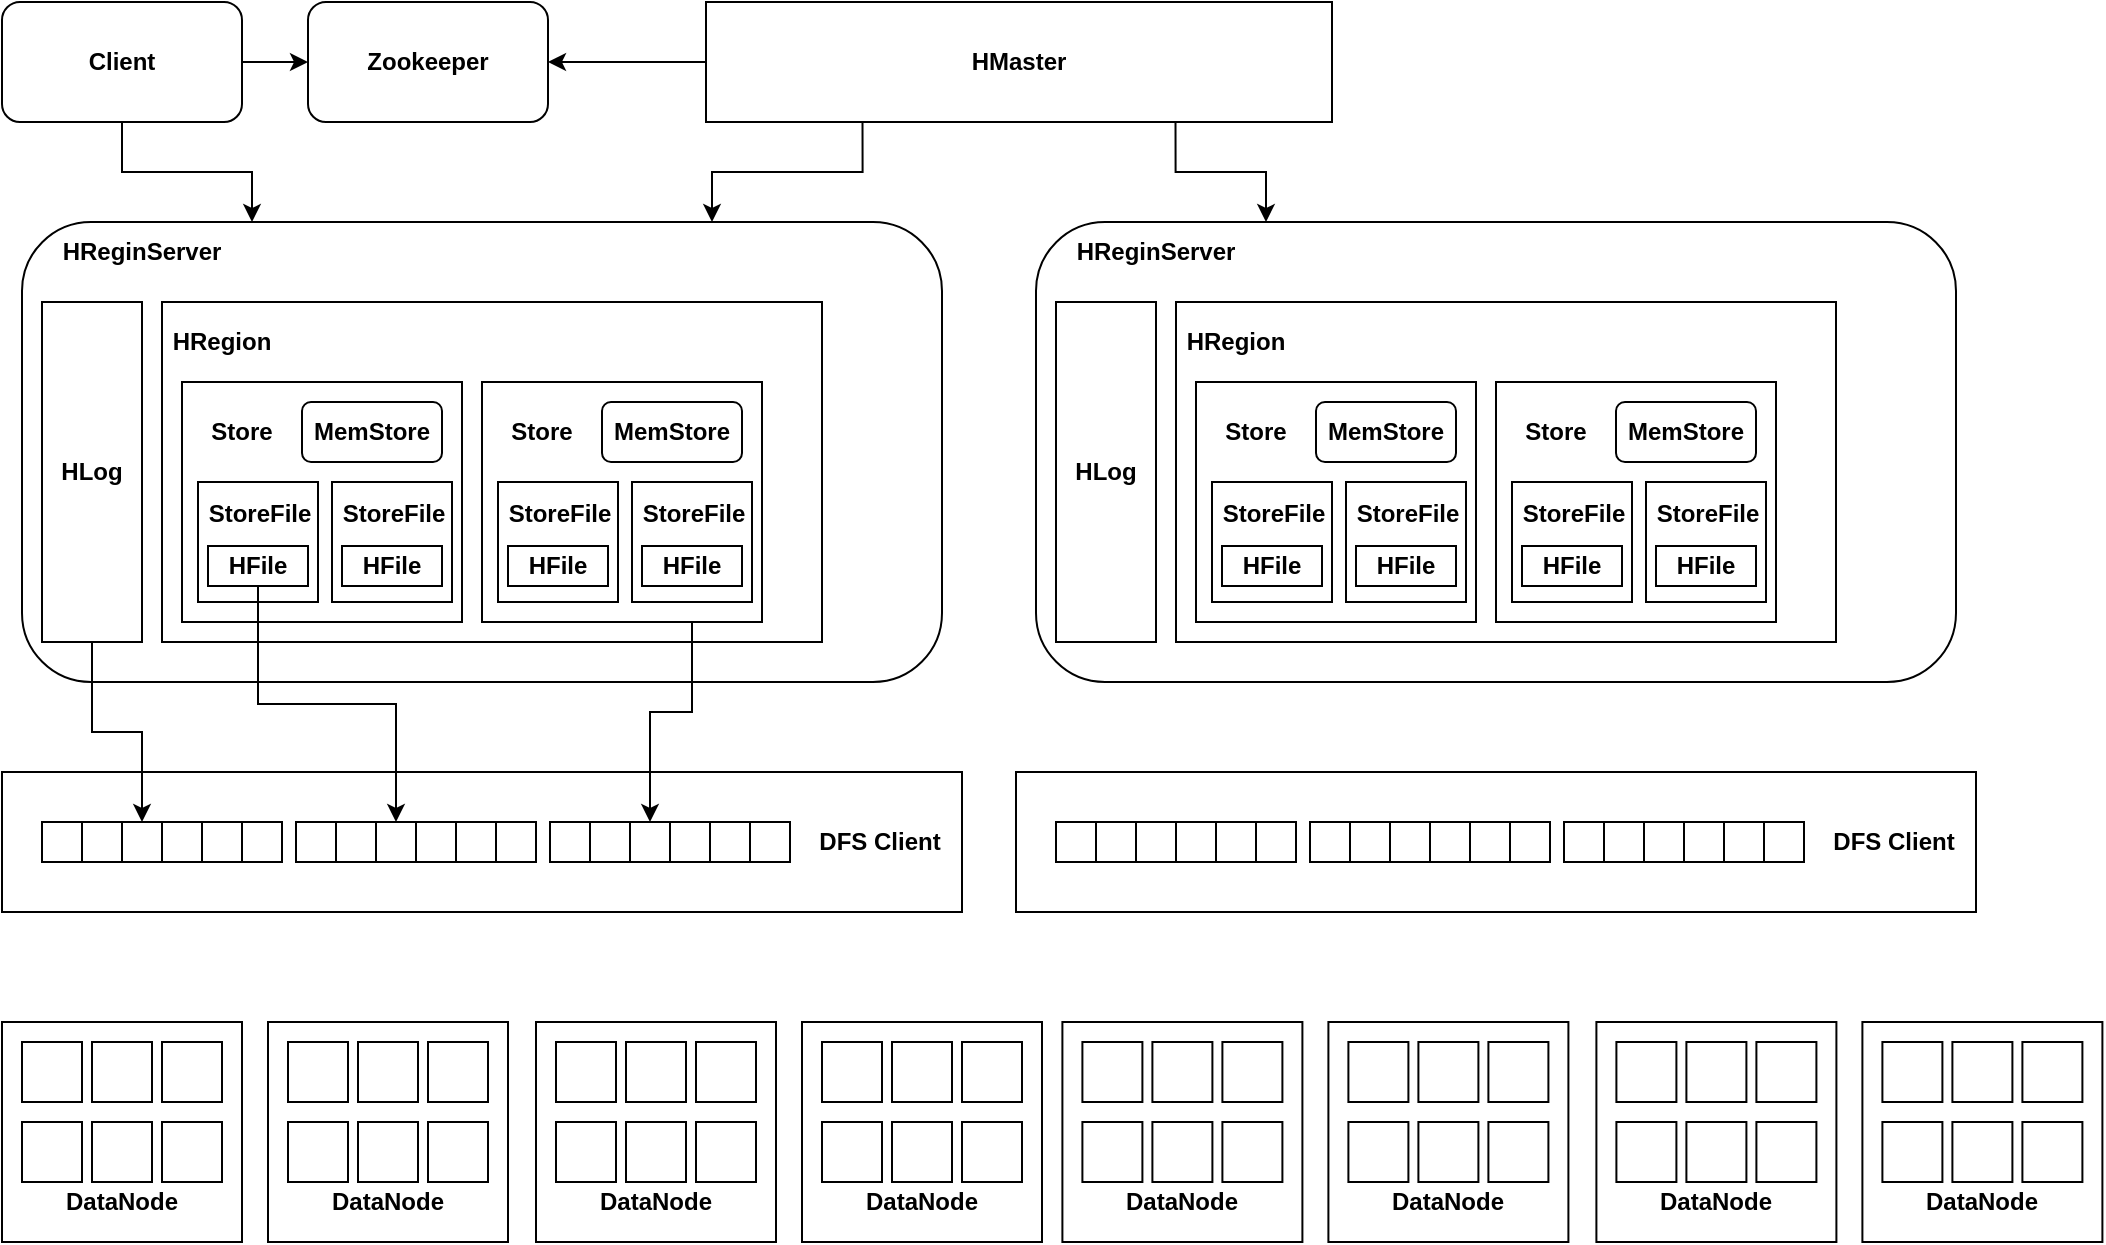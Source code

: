 <mxfile version="12.6.5" type="device"><diagram id="prtHgNgQTEPvFCAcTncT" name="Page-1"><mxGraphModel dx="1483" dy="867" grid="1" gridSize="10" guides="1" tooltips="1" connect="1" arrows="1" fold="1" page="1" pageScale="1" pageWidth="1654" pageHeight="2336" math="0" shadow="0"><root><mxCell id="0"/><mxCell id="1" parent="0"/><mxCell id="fm-lEISsbd08T6xHn1Wz-72" value="" style="rounded=0;whiteSpace=wrap;html=1;" vertex="1" parent="1"><mxGeometry x="80" y="395" width="480" height="70" as="geometry"/></mxCell><mxCell id="fm-lEISsbd08T6xHn1Wz-1" value="" style="rounded=1;whiteSpace=wrap;html=1;align=left;" vertex="1" parent="1"><mxGeometry x="90" y="120" width="460" height="230" as="geometry"/></mxCell><mxCell id="fm-lEISsbd08T6xHn1Wz-2" value="&lt;b&gt;HReginServer&lt;/b&gt;" style="text;html=1;strokeColor=none;fillColor=none;align=center;verticalAlign=middle;whiteSpace=wrap;rounded=0;" vertex="1" parent="1"><mxGeometry x="100" y="120" width="100" height="30" as="geometry"/></mxCell><mxCell id="fm-lEISsbd08T6xHn1Wz-118" style="edgeStyle=orthogonalEdgeStyle;rounded=0;orthogonalLoop=1;jettySize=auto;html=1;entryX=0.5;entryY=0;entryDx=0;entryDy=0;" edge="1" parent="1" source="fm-lEISsbd08T6xHn1Wz-3" target="fm-lEISsbd08T6xHn1Wz-76"><mxGeometry relative="1" as="geometry"/></mxCell><mxCell id="fm-lEISsbd08T6xHn1Wz-3" value="&lt;b&gt;HLog&lt;/b&gt;" style="rounded=0;whiteSpace=wrap;html=1;" vertex="1" parent="1"><mxGeometry x="100" y="160" width="50" height="170" as="geometry"/></mxCell><mxCell id="fm-lEISsbd08T6xHn1Wz-4" value="" style="rounded=0;whiteSpace=wrap;html=1;" vertex="1" parent="1"><mxGeometry x="160" y="160" width="330" height="170" as="geometry"/></mxCell><mxCell id="fm-lEISsbd08T6xHn1Wz-5" value="&lt;b&gt;HRegion&lt;/b&gt;" style="text;html=1;strokeColor=none;fillColor=none;align=center;verticalAlign=middle;whiteSpace=wrap;rounded=0;" vertex="1" parent="1"><mxGeometry x="170" y="170" width="40" height="20" as="geometry"/></mxCell><mxCell id="fm-lEISsbd08T6xHn1Wz-7" value="" style="rounded=0;whiteSpace=wrap;html=1;" vertex="1" parent="1"><mxGeometry x="170" y="200" width="140" height="120" as="geometry"/></mxCell><mxCell id="fm-lEISsbd08T6xHn1Wz-9" value="&lt;b&gt;Store&lt;/b&gt;" style="text;html=1;strokeColor=none;fillColor=none;align=center;verticalAlign=middle;whiteSpace=wrap;rounded=0;" vertex="1" parent="1"><mxGeometry x="180" y="215" width="40" height="20" as="geometry"/></mxCell><mxCell id="fm-lEISsbd08T6xHn1Wz-10" value="&lt;b&gt;MemStore&lt;/b&gt;" style="rounded=1;whiteSpace=wrap;html=1;" vertex="1" parent="1"><mxGeometry x="230" y="210" width="70" height="30" as="geometry"/></mxCell><mxCell id="fm-lEISsbd08T6xHn1Wz-11" value="" style="rounded=0;whiteSpace=wrap;html=1;" vertex="1" parent="1"><mxGeometry x="178" y="250" width="60" height="60" as="geometry"/></mxCell><mxCell id="fm-lEISsbd08T6xHn1Wz-13" value="&lt;b&gt;StoreFile&lt;/b&gt;" style="text;html=1;strokeColor=none;fillColor=none;align=center;verticalAlign=middle;whiteSpace=wrap;rounded=0;" vertex="1" parent="1"><mxGeometry x="189" y="256" width="40" height="20" as="geometry"/></mxCell><mxCell id="fm-lEISsbd08T6xHn1Wz-119" style="edgeStyle=orthogonalEdgeStyle;rounded=0;orthogonalLoop=1;jettySize=auto;html=1;exitX=0.5;exitY=1;exitDx=0;exitDy=0;entryX=0.5;entryY=0;entryDx=0;entryDy=0;" edge="1" parent="1" source="fm-lEISsbd08T6xHn1Wz-14" target="fm-lEISsbd08T6xHn1Wz-87"><mxGeometry relative="1" as="geometry"/></mxCell><mxCell id="fm-lEISsbd08T6xHn1Wz-14" value="&lt;b&gt;HFile&lt;/b&gt;" style="rounded=0;whiteSpace=wrap;html=1;" vertex="1" parent="1"><mxGeometry x="183" y="282" width="50" height="20" as="geometry"/></mxCell><mxCell id="fm-lEISsbd08T6xHn1Wz-15" value="" style="rounded=0;whiteSpace=wrap;html=1;" vertex="1" parent="1"><mxGeometry x="245" y="250" width="60" height="60" as="geometry"/></mxCell><mxCell id="fm-lEISsbd08T6xHn1Wz-16" value="&lt;b&gt;StoreFile&lt;/b&gt;" style="text;html=1;strokeColor=none;fillColor=none;align=center;verticalAlign=middle;whiteSpace=wrap;rounded=0;" vertex="1" parent="1"><mxGeometry x="256" y="256" width="40" height="20" as="geometry"/></mxCell><mxCell id="fm-lEISsbd08T6xHn1Wz-121" style="edgeStyle=orthogonalEdgeStyle;rounded=0;orthogonalLoop=1;jettySize=auto;html=1;entryX=0.5;entryY=0;entryDx=0;entryDy=0;" edge="1" parent="1" source="fm-lEISsbd08T6xHn1Wz-25" target="fm-lEISsbd08T6xHn1Wz-93"><mxGeometry relative="1" as="geometry"/></mxCell><mxCell id="fm-lEISsbd08T6xHn1Wz-17" value="&lt;b&gt;HFile&lt;/b&gt;" style="rounded=0;whiteSpace=wrap;html=1;" vertex="1" parent="1"><mxGeometry x="250" y="282" width="50" height="20" as="geometry"/></mxCell><mxCell id="fm-lEISsbd08T6xHn1Wz-19" value="" style="rounded=0;whiteSpace=wrap;html=1;" vertex="1" parent="1"><mxGeometry x="320" y="200" width="140" height="120" as="geometry"/></mxCell><mxCell id="fm-lEISsbd08T6xHn1Wz-20" value="&lt;b&gt;Store&lt;/b&gt;" style="text;html=1;strokeColor=none;fillColor=none;align=center;verticalAlign=middle;whiteSpace=wrap;rounded=0;" vertex="1" parent="1"><mxGeometry x="330" y="215" width="40" height="20" as="geometry"/></mxCell><mxCell id="fm-lEISsbd08T6xHn1Wz-21" value="&lt;b&gt;MemStore&lt;/b&gt;" style="rounded=1;whiteSpace=wrap;html=1;" vertex="1" parent="1"><mxGeometry x="380" y="210" width="70" height="30" as="geometry"/></mxCell><mxCell id="fm-lEISsbd08T6xHn1Wz-22" value="" style="rounded=0;whiteSpace=wrap;html=1;" vertex="1" parent="1"><mxGeometry x="328" y="250" width="60" height="60" as="geometry"/></mxCell><mxCell id="fm-lEISsbd08T6xHn1Wz-23" value="&lt;b&gt;StoreFile&lt;/b&gt;" style="text;html=1;strokeColor=none;fillColor=none;align=center;verticalAlign=middle;whiteSpace=wrap;rounded=0;" vertex="1" parent="1"><mxGeometry x="339" y="256" width="40" height="20" as="geometry"/></mxCell><mxCell id="fm-lEISsbd08T6xHn1Wz-24" value="&lt;b&gt;HFile&lt;/b&gt;" style="rounded=0;whiteSpace=wrap;html=1;" vertex="1" parent="1"><mxGeometry x="333" y="282" width="50" height="20" as="geometry"/></mxCell><mxCell id="fm-lEISsbd08T6xHn1Wz-25" value="" style="rounded=0;whiteSpace=wrap;html=1;" vertex="1" parent="1"><mxGeometry x="395" y="250" width="60" height="60" as="geometry"/></mxCell><mxCell id="fm-lEISsbd08T6xHn1Wz-26" value="&lt;b&gt;StoreFile&lt;/b&gt;" style="text;html=1;strokeColor=none;fillColor=none;align=center;verticalAlign=middle;whiteSpace=wrap;rounded=0;" vertex="1" parent="1"><mxGeometry x="406" y="256" width="40" height="20" as="geometry"/></mxCell><mxCell id="fm-lEISsbd08T6xHn1Wz-27" value="&lt;b&gt;HFile&lt;/b&gt;" style="rounded=0;whiteSpace=wrap;html=1;" vertex="1" parent="1"><mxGeometry x="400" y="282" width="50" height="20" as="geometry"/></mxCell><mxCell id="fm-lEISsbd08T6xHn1Wz-28" value="" style="rounded=1;whiteSpace=wrap;html=1;align=left;" vertex="1" parent="1"><mxGeometry x="597" y="120" width="460" height="230" as="geometry"/></mxCell><mxCell id="fm-lEISsbd08T6xHn1Wz-29" value="&lt;b&gt;HReginServer&lt;/b&gt;" style="text;html=1;strokeColor=none;fillColor=none;align=center;verticalAlign=middle;whiteSpace=wrap;rounded=0;" vertex="1" parent="1"><mxGeometry x="607" y="120" width="100" height="30" as="geometry"/></mxCell><mxCell id="fm-lEISsbd08T6xHn1Wz-30" value="&lt;b&gt;HLog&lt;/b&gt;" style="rounded=0;whiteSpace=wrap;html=1;" vertex="1" parent="1"><mxGeometry x="607" y="160" width="50" height="170" as="geometry"/></mxCell><mxCell id="fm-lEISsbd08T6xHn1Wz-31" value="" style="rounded=0;whiteSpace=wrap;html=1;" vertex="1" parent="1"><mxGeometry x="667" y="160" width="330" height="170" as="geometry"/></mxCell><mxCell id="fm-lEISsbd08T6xHn1Wz-32" value="&lt;b&gt;HRegion&lt;/b&gt;" style="text;html=1;strokeColor=none;fillColor=none;align=center;verticalAlign=middle;whiteSpace=wrap;rounded=0;" vertex="1" parent="1"><mxGeometry x="677" y="170" width="40" height="20" as="geometry"/></mxCell><mxCell id="fm-lEISsbd08T6xHn1Wz-33" value="" style="rounded=0;whiteSpace=wrap;html=1;" vertex="1" parent="1"><mxGeometry x="677" y="200" width="140" height="120" as="geometry"/></mxCell><mxCell id="fm-lEISsbd08T6xHn1Wz-34" value="&lt;b&gt;Store&lt;/b&gt;" style="text;html=1;strokeColor=none;fillColor=none;align=center;verticalAlign=middle;whiteSpace=wrap;rounded=0;" vertex="1" parent="1"><mxGeometry x="687" y="215" width="40" height="20" as="geometry"/></mxCell><mxCell id="fm-lEISsbd08T6xHn1Wz-35" value="&lt;b&gt;MemStore&lt;/b&gt;" style="rounded=1;whiteSpace=wrap;html=1;" vertex="1" parent="1"><mxGeometry x="737" y="210" width="70" height="30" as="geometry"/></mxCell><mxCell id="fm-lEISsbd08T6xHn1Wz-36" value="" style="rounded=0;whiteSpace=wrap;html=1;" vertex="1" parent="1"><mxGeometry x="685" y="250" width="60" height="60" as="geometry"/></mxCell><mxCell id="fm-lEISsbd08T6xHn1Wz-37" value="&lt;b&gt;StoreFile&lt;/b&gt;" style="text;html=1;strokeColor=none;fillColor=none;align=center;verticalAlign=middle;whiteSpace=wrap;rounded=0;" vertex="1" parent="1"><mxGeometry x="696" y="256" width="40" height="20" as="geometry"/></mxCell><mxCell id="fm-lEISsbd08T6xHn1Wz-38" value="&lt;b&gt;HFile&lt;/b&gt;" style="rounded=0;whiteSpace=wrap;html=1;" vertex="1" parent="1"><mxGeometry x="690" y="282" width="50" height="20" as="geometry"/></mxCell><mxCell id="fm-lEISsbd08T6xHn1Wz-39" value="" style="rounded=0;whiteSpace=wrap;html=1;" vertex="1" parent="1"><mxGeometry x="752" y="250" width="60" height="60" as="geometry"/></mxCell><mxCell id="fm-lEISsbd08T6xHn1Wz-40" value="&lt;b&gt;StoreFile&lt;/b&gt;" style="text;html=1;strokeColor=none;fillColor=none;align=center;verticalAlign=middle;whiteSpace=wrap;rounded=0;" vertex="1" parent="1"><mxGeometry x="763" y="256" width="40" height="20" as="geometry"/></mxCell><mxCell id="fm-lEISsbd08T6xHn1Wz-41" value="&lt;b&gt;HFile&lt;/b&gt;" style="rounded=0;whiteSpace=wrap;html=1;" vertex="1" parent="1"><mxGeometry x="757" y="282" width="50" height="20" as="geometry"/></mxCell><mxCell id="fm-lEISsbd08T6xHn1Wz-42" value="" style="rounded=0;whiteSpace=wrap;html=1;" vertex="1" parent="1"><mxGeometry x="827" y="200" width="140" height="120" as="geometry"/></mxCell><mxCell id="fm-lEISsbd08T6xHn1Wz-43" value="&lt;b&gt;Store&lt;/b&gt;" style="text;html=1;strokeColor=none;fillColor=none;align=center;verticalAlign=middle;whiteSpace=wrap;rounded=0;" vertex="1" parent="1"><mxGeometry x="837" y="215" width="40" height="20" as="geometry"/></mxCell><mxCell id="fm-lEISsbd08T6xHn1Wz-44" value="&lt;b&gt;MemStore&lt;/b&gt;" style="rounded=1;whiteSpace=wrap;html=1;" vertex="1" parent="1"><mxGeometry x="887" y="210" width="70" height="30" as="geometry"/></mxCell><mxCell id="fm-lEISsbd08T6xHn1Wz-45" value="" style="rounded=0;whiteSpace=wrap;html=1;" vertex="1" parent="1"><mxGeometry x="835" y="250" width="60" height="60" as="geometry"/></mxCell><mxCell id="fm-lEISsbd08T6xHn1Wz-46" value="&lt;b&gt;StoreFile&lt;/b&gt;" style="text;html=1;strokeColor=none;fillColor=none;align=center;verticalAlign=middle;whiteSpace=wrap;rounded=0;" vertex="1" parent="1"><mxGeometry x="846" y="256" width="40" height="20" as="geometry"/></mxCell><mxCell id="fm-lEISsbd08T6xHn1Wz-47" value="&lt;b&gt;HFile&lt;/b&gt;" style="rounded=0;whiteSpace=wrap;html=1;" vertex="1" parent="1"><mxGeometry x="840" y="282" width="50" height="20" as="geometry"/></mxCell><mxCell id="fm-lEISsbd08T6xHn1Wz-48" value="" style="rounded=0;whiteSpace=wrap;html=1;" vertex="1" parent="1"><mxGeometry x="902" y="250" width="60" height="60" as="geometry"/></mxCell><mxCell id="fm-lEISsbd08T6xHn1Wz-49" value="&lt;b&gt;StoreFile&lt;/b&gt;" style="text;html=1;strokeColor=none;fillColor=none;align=center;verticalAlign=middle;whiteSpace=wrap;rounded=0;" vertex="1" parent="1"><mxGeometry x="913" y="256" width="40" height="20" as="geometry"/></mxCell><mxCell id="fm-lEISsbd08T6xHn1Wz-50" value="&lt;b&gt;HFile&lt;/b&gt;" style="rounded=0;whiteSpace=wrap;html=1;" vertex="1" parent="1"><mxGeometry x="907" y="282" width="50" height="20" as="geometry"/></mxCell><mxCell id="fm-lEISsbd08T6xHn1Wz-54" style="edgeStyle=orthogonalEdgeStyle;rounded=0;orthogonalLoop=1;jettySize=auto;html=1;exitX=0.25;exitY=1;exitDx=0;exitDy=0;entryX=0.75;entryY=0;entryDx=0;entryDy=0;" edge="1" parent="1" source="fm-lEISsbd08T6xHn1Wz-51" target="fm-lEISsbd08T6xHn1Wz-1"><mxGeometry relative="1" as="geometry"/></mxCell><mxCell id="fm-lEISsbd08T6xHn1Wz-56" style="edgeStyle=orthogonalEdgeStyle;rounded=0;orthogonalLoop=1;jettySize=auto;html=1;exitX=0.75;exitY=1;exitDx=0;exitDy=0;entryX=0.25;entryY=0;entryDx=0;entryDy=0;" edge="1" parent="1" source="fm-lEISsbd08T6xHn1Wz-51" target="fm-lEISsbd08T6xHn1Wz-28"><mxGeometry relative="1" as="geometry"/></mxCell><mxCell id="fm-lEISsbd08T6xHn1Wz-51" value="&lt;b&gt;HMaster&lt;/b&gt;" style="rounded=0;whiteSpace=wrap;html=1;" vertex="1" parent="1"><mxGeometry x="432" y="10" width="313" height="60" as="geometry"/></mxCell><mxCell id="fm-lEISsbd08T6xHn1Wz-57" value="&lt;b&gt;Zookeeper&lt;/b&gt;" style="rounded=1;whiteSpace=wrap;html=1;" vertex="1" parent="1"><mxGeometry x="233" y="10" width="120" height="60" as="geometry"/></mxCell><mxCell id="fm-lEISsbd08T6xHn1Wz-61" style="edgeStyle=orthogonalEdgeStyle;rounded=0;orthogonalLoop=1;jettySize=auto;html=1;exitX=1;exitY=0.5;exitDx=0;exitDy=0;entryX=0;entryY=0.5;entryDx=0;entryDy=0;" edge="1" parent="1" source="fm-lEISsbd08T6xHn1Wz-58" target="fm-lEISsbd08T6xHn1Wz-57"><mxGeometry relative="1" as="geometry"/></mxCell><mxCell id="fm-lEISsbd08T6xHn1Wz-62" style="edgeStyle=orthogonalEdgeStyle;rounded=0;orthogonalLoop=1;jettySize=auto;html=1;entryX=0.25;entryY=0;entryDx=0;entryDy=0;" edge="1" parent="1" source="fm-lEISsbd08T6xHn1Wz-58" target="fm-lEISsbd08T6xHn1Wz-1"><mxGeometry relative="1" as="geometry"/></mxCell><mxCell id="fm-lEISsbd08T6xHn1Wz-58" value="&lt;b&gt;Client&lt;/b&gt;" style="rounded=1;whiteSpace=wrap;html=1;" vertex="1" parent="1"><mxGeometry x="80" y="10" width="120" height="60" as="geometry"/></mxCell><mxCell id="fm-lEISsbd08T6xHn1Wz-60" value="" style="endArrow=classic;html=1;exitX=0;exitY=0.5;exitDx=0;exitDy=0;entryX=1;entryY=0.5;entryDx=0;entryDy=0;" edge="1" parent="1" source="fm-lEISsbd08T6xHn1Wz-51" target="fm-lEISsbd08T6xHn1Wz-57"><mxGeometry width="50" height="50" relative="1" as="geometry"><mxPoint x="430" y="90" as="sourcePoint"/><mxPoint x="480" y="40" as="targetPoint"/></mxGeometry></mxCell><mxCell id="fm-lEISsbd08T6xHn1Wz-73" value="" style="rounded=0;whiteSpace=wrap;html=1;" vertex="1" parent="1"><mxGeometry x="100" y="420" width="20" height="20" as="geometry"/></mxCell><mxCell id="fm-lEISsbd08T6xHn1Wz-74" value="" style="rounded=0;whiteSpace=wrap;html=1;" vertex="1" parent="1"><mxGeometry x="120" y="420" width="20" height="20" as="geometry"/></mxCell><mxCell id="fm-lEISsbd08T6xHn1Wz-75" value="" style="rounded=0;whiteSpace=wrap;html=1;" vertex="1" parent="1"><mxGeometry x="160" y="420" width="20" height="20" as="geometry"/></mxCell><mxCell id="fm-lEISsbd08T6xHn1Wz-76" value="" style="rounded=0;whiteSpace=wrap;html=1;" vertex="1" parent="1"><mxGeometry x="140" y="420" width="20" height="20" as="geometry"/></mxCell><mxCell id="fm-lEISsbd08T6xHn1Wz-77" value="" style="rounded=0;whiteSpace=wrap;html=1;" vertex="1" parent="1"><mxGeometry x="180" y="420" width="20" height="20" as="geometry"/></mxCell><mxCell id="fm-lEISsbd08T6xHn1Wz-78" value="" style="rounded=0;whiteSpace=wrap;html=1;" vertex="1" parent="1"><mxGeometry x="200" y="420" width="20" height="20" as="geometry"/></mxCell><mxCell id="fm-lEISsbd08T6xHn1Wz-84" value="" style="rounded=0;whiteSpace=wrap;html=1;" vertex="1" parent="1"><mxGeometry x="227" y="420" width="20" height="20" as="geometry"/></mxCell><mxCell id="fm-lEISsbd08T6xHn1Wz-85" value="" style="rounded=0;whiteSpace=wrap;html=1;" vertex="1" parent="1"><mxGeometry x="247" y="420" width="20" height="20" as="geometry"/></mxCell><mxCell id="fm-lEISsbd08T6xHn1Wz-86" value="" style="rounded=0;whiteSpace=wrap;html=1;" vertex="1" parent="1"><mxGeometry x="287" y="420" width="20" height="20" as="geometry"/></mxCell><mxCell id="fm-lEISsbd08T6xHn1Wz-87" value="" style="rounded=0;whiteSpace=wrap;html=1;" vertex="1" parent="1"><mxGeometry x="267" y="420" width="20" height="20" as="geometry"/></mxCell><mxCell id="fm-lEISsbd08T6xHn1Wz-88" value="" style="rounded=0;whiteSpace=wrap;html=1;" vertex="1" parent="1"><mxGeometry x="307" y="420" width="20" height="20" as="geometry"/></mxCell><mxCell id="fm-lEISsbd08T6xHn1Wz-89" value="" style="rounded=0;whiteSpace=wrap;html=1;" vertex="1" parent="1"><mxGeometry x="327" y="420" width="20" height="20" as="geometry"/></mxCell><mxCell id="fm-lEISsbd08T6xHn1Wz-90" value="" style="rounded=0;whiteSpace=wrap;html=1;" vertex="1" parent="1"><mxGeometry x="354" y="420" width="20" height="20" as="geometry"/></mxCell><mxCell id="fm-lEISsbd08T6xHn1Wz-91" value="" style="rounded=0;whiteSpace=wrap;html=1;" vertex="1" parent="1"><mxGeometry x="374" y="420" width="20" height="20" as="geometry"/></mxCell><mxCell id="fm-lEISsbd08T6xHn1Wz-92" value="" style="rounded=0;whiteSpace=wrap;html=1;" vertex="1" parent="1"><mxGeometry x="414" y="420" width="20" height="20" as="geometry"/></mxCell><mxCell id="fm-lEISsbd08T6xHn1Wz-93" value="" style="rounded=0;whiteSpace=wrap;html=1;" vertex="1" parent="1"><mxGeometry x="394" y="420" width="20" height="20" as="geometry"/></mxCell><mxCell id="fm-lEISsbd08T6xHn1Wz-94" value="" style="rounded=0;whiteSpace=wrap;html=1;" vertex="1" parent="1"><mxGeometry x="434" y="420" width="20" height="20" as="geometry"/></mxCell><mxCell id="fm-lEISsbd08T6xHn1Wz-95" value="" style="rounded=0;whiteSpace=wrap;html=1;" vertex="1" parent="1"><mxGeometry x="454" y="420" width="20" height="20" as="geometry"/></mxCell><mxCell id="fm-lEISsbd08T6xHn1Wz-96" value="&lt;b&gt;DFS Client&lt;/b&gt;" style="text;html=1;strokeColor=none;fillColor=none;align=center;verticalAlign=middle;whiteSpace=wrap;rounded=0;" vertex="1" parent="1"><mxGeometry x="484" y="420" width="70" height="20" as="geometry"/></mxCell><mxCell id="fm-lEISsbd08T6xHn1Wz-97" value="" style="rounded=0;whiteSpace=wrap;html=1;" vertex="1" parent="1"><mxGeometry x="587" y="395" width="480" height="70" as="geometry"/></mxCell><mxCell id="fm-lEISsbd08T6xHn1Wz-98" value="" style="rounded=0;whiteSpace=wrap;html=1;" vertex="1" parent="1"><mxGeometry x="607" y="420" width="20" height="20" as="geometry"/></mxCell><mxCell id="fm-lEISsbd08T6xHn1Wz-99" value="" style="rounded=0;whiteSpace=wrap;html=1;" vertex="1" parent="1"><mxGeometry x="627" y="420" width="20" height="20" as="geometry"/></mxCell><mxCell id="fm-lEISsbd08T6xHn1Wz-100" value="" style="rounded=0;whiteSpace=wrap;html=1;" vertex="1" parent="1"><mxGeometry x="667" y="420" width="20" height="20" as="geometry"/></mxCell><mxCell id="fm-lEISsbd08T6xHn1Wz-101" value="" style="rounded=0;whiteSpace=wrap;html=1;" vertex="1" parent="1"><mxGeometry x="647" y="420" width="20" height="20" as="geometry"/></mxCell><mxCell id="fm-lEISsbd08T6xHn1Wz-102" value="" style="rounded=0;whiteSpace=wrap;html=1;" vertex="1" parent="1"><mxGeometry x="687" y="420" width="20" height="20" as="geometry"/></mxCell><mxCell id="fm-lEISsbd08T6xHn1Wz-103" value="" style="rounded=0;whiteSpace=wrap;html=1;" vertex="1" parent="1"><mxGeometry x="707" y="420" width="20" height="20" as="geometry"/></mxCell><mxCell id="fm-lEISsbd08T6xHn1Wz-104" value="" style="rounded=0;whiteSpace=wrap;html=1;" vertex="1" parent="1"><mxGeometry x="734" y="420" width="20" height="20" as="geometry"/></mxCell><mxCell id="fm-lEISsbd08T6xHn1Wz-105" value="" style="rounded=0;whiteSpace=wrap;html=1;" vertex="1" parent="1"><mxGeometry x="754" y="420" width="20" height="20" as="geometry"/></mxCell><mxCell id="fm-lEISsbd08T6xHn1Wz-106" value="" style="rounded=0;whiteSpace=wrap;html=1;" vertex="1" parent="1"><mxGeometry x="794" y="420" width="20" height="20" as="geometry"/></mxCell><mxCell id="fm-lEISsbd08T6xHn1Wz-107" value="" style="rounded=0;whiteSpace=wrap;html=1;" vertex="1" parent="1"><mxGeometry x="774" y="420" width="20" height="20" as="geometry"/></mxCell><mxCell id="fm-lEISsbd08T6xHn1Wz-108" value="" style="rounded=0;whiteSpace=wrap;html=1;" vertex="1" parent="1"><mxGeometry x="814" y="420" width="20" height="20" as="geometry"/></mxCell><mxCell id="fm-lEISsbd08T6xHn1Wz-109" value="" style="rounded=0;whiteSpace=wrap;html=1;" vertex="1" parent="1"><mxGeometry x="834" y="420" width="20" height="20" as="geometry"/></mxCell><mxCell id="fm-lEISsbd08T6xHn1Wz-110" value="" style="rounded=0;whiteSpace=wrap;html=1;" vertex="1" parent="1"><mxGeometry x="861" y="420" width="20" height="20" as="geometry"/></mxCell><mxCell id="fm-lEISsbd08T6xHn1Wz-111" value="" style="rounded=0;whiteSpace=wrap;html=1;" vertex="1" parent="1"><mxGeometry x="881" y="420" width="20" height="20" as="geometry"/></mxCell><mxCell id="fm-lEISsbd08T6xHn1Wz-112" value="" style="rounded=0;whiteSpace=wrap;html=1;" vertex="1" parent="1"><mxGeometry x="921" y="420" width="20" height="20" as="geometry"/></mxCell><mxCell id="fm-lEISsbd08T6xHn1Wz-113" value="" style="rounded=0;whiteSpace=wrap;html=1;" vertex="1" parent="1"><mxGeometry x="901" y="420" width="20" height="20" as="geometry"/></mxCell><mxCell id="fm-lEISsbd08T6xHn1Wz-114" value="" style="rounded=0;whiteSpace=wrap;html=1;" vertex="1" parent="1"><mxGeometry x="941" y="420" width="20" height="20" as="geometry"/></mxCell><mxCell id="fm-lEISsbd08T6xHn1Wz-115" value="" style="rounded=0;whiteSpace=wrap;html=1;" vertex="1" parent="1"><mxGeometry x="961" y="420" width="20" height="20" as="geometry"/></mxCell><mxCell id="fm-lEISsbd08T6xHn1Wz-116" value="&lt;b&gt;DFS Client&lt;/b&gt;" style="text;html=1;strokeColor=none;fillColor=none;align=center;verticalAlign=middle;whiteSpace=wrap;rounded=0;" vertex="1" parent="1"><mxGeometry x="991" y="420" width="70" height="20" as="geometry"/></mxCell><mxCell id="fm-lEISsbd08T6xHn1Wz-122" value="" style="rounded=0;whiteSpace=wrap;html=1;" vertex="1" parent="1"><mxGeometry x="80" y="520" width="120" height="110" as="geometry"/></mxCell><mxCell id="fm-lEISsbd08T6xHn1Wz-123" value="&lt;b&gt;DataNode&lt;/b&gt;" style="text;html=1;strokeColor=none;fillColor=none;align=center;verticalAlign=middle;whiteSpace=wrap;rounded=0;" vertex="1" parent="1"><mxGeometry x="120" y="600" width="40" height="20" as="geometry"/></mxCell><mxCell id="fm-lEISsbd08T6xHn1Wz-124" value="" style="rounded=0;whiteSpace=wrap;html=1;" vertex="1" parent="1"><mxGeometry x="90" y="530" width="30" height="30" as="geometry"/></mxCell><mxCell id="fm-lEISsbd08T6xHn1Wz-125" value="" style="rounded=0;whiteSpace=wrap;html=1;" vertex="1" parent="1"><mxGeometry x="125" y="530" width="30" height="30" as="geometry"/></mxCell><mxCell id="fm-lEISsbd08T6xHn1Wz-126" value="" style="rounded=0;whiteSpace=wrap;html=1;" vertex="1" parent="1"><mxGeometry x="160" y="530" width="30" height="30" as="geometry"/></mxCell><mxCell id="fm-lEISsbd08T6xHn1Wz-127" value="" style="rounded=0;whiteSpace=wrap;html=1;" vertex="1" parent="1"><mxGeometry x="90" y="570" width="30" height="30" as="geometry"/></mxCell><mxCell id="fm-lEISsbd08T6xHn1Wz-128" value="" style="rounded=0;whiteSpace=wrap;html=1;" vertex="1" parent="1"><mxGeometry x="125" y="570" width="30" height="30" as="geometry"/></mxCell><mxCell id="fm-lEISsbd08T6xHn1Wz-129" value="" style="rounded=0;whiteSpace=wrap;html=1;" vertex="1" parent="1"><mxGeometry x="160" y="570" width="30" height="30" as="geometry"/></mxCell><mxCell id="fm-lEISsbd08T6xHn1Wz-130" value="" style="rounded=0;whiteSpace=wrap;html=1;" vertex="1" parent="1"><mxGeometry x="213" y="520" width="120" height="110" as="geometry"/></mxCell><mxCell id="fm-lEISsbd08T6xHn1Wz-131" value="&lt;b&gt;DataNode&lt;/b&gt;" style="text;html=1;strokeColor=none;fillColor=none;align=center;verticalAlign=middle;whiteSpace=wrap;rounded=0;" vertex="1" parent="1"><mxGeometry x="253" y="600" width="40" height="20" as="geometry"/></mxCell><mxCell id="fm-lEISsbd08T6xHn1Wz-132" value="" style="rounded=0;whiteSpace=wrap;html=1;" vertex="1" parent="1"><mxGeometry x="223" y="530" width="30" height="30" as="geometry"/></mxCell><mxCell id="fm-lEISsbd08T6xHn1Wz-133" value="" style="rounded=0;whiteSpace=wrap;html=1;" vertex="1" parent="1"><mxGeometry x="258" y="530" width="30" height="30" as="geometry"/></mxCell><mxCell id="fm-lEISsbd08T6xHn1Wz-134" value="" style="rounded=0;whiteSpace=wrap;html=1;" vertex="1" parent="1"><mxGeometry x="293" y="530" width="30" height="30" as="geometry"/></mxCell><mxCell id="fm-lEISsbd08T6xHn1Wz-135" value="" style="rounded=0;whiteSpace=wrap;html=1;" vertex="1" parent="1"><mxGeometry x="223" y="570" width="30" height="30" as="geometry"/></mxCell><mxCell id="fm-lEISsbd08T6xHn1Wz-136" value="" style="rounded=0;whiteSpace=wrap;html=1;" vertex="1" parent="1"><mxGeometry x="258" y="570" width="30" height="30" as="geometry"/></mxCell><mxCell id="fm-lEISsbd08T6xHn1Wz-137" value="" style="rounded=0;whiteSpace=wrap;html=1;" vertex="1" parent="1"><mxGeometry x="293" y="570" width="30" height="30" as="geometry"/></mxCell><mxCell id="fm-lEISsbd08T6xHn1Wz-138" value="" style="rounded=0;whiteSpace=wrap;html=1;" vertex="1" parent="1"><mxGeometry x="347" y="520" width="120" height="110" as="geometry"/></mxCell><mxCell id="fm-lEISsbd08T6xHn1Wz-139" value="&lt;b&gt;DataNode&lt;/b&gt;" style="text;html=1;strokeColor=none;fillColor=none;align=center;verticalAlign=middle;whiteSpace=wrap;rounded=0;" vertex="1" parent="1"><mxGeometry x="387" y="600" width="40" height="20" as="geometry"/></mxCell><mxCell id="fm-lEISsbd08T6xHn1Wz-140" value="" style="rounded=0;whiteSpace=wrap;html=1;" vertex="1" parent="1"><mxGeometry x="357" y="530" width="30" height="30" as="geometry"/></mxCell><mxCell id="fm-lEISsbd08T6xHn1Wz-141" value="" style="rounded=0;whiteSpace=wrap;html=1;" vertex="1" parent="1"><mxGeometry x="392" y="530" width="30" height="30" as="geometry"/></mxCell><mxCell id="fm-lEISsbd08T6xHn1Wz-142" value="" style="rounded=0;whiteSpace=wrap;html=1;" vertex="1" parent="1"><mxGeometry x="427" y="530" width="30" height="30" as="geometry"/></mxCell><mxCell id="fm-lEISsbd08T6xHn1Wz-143" value="" style="rounded=0;whiteSpace=wrap;html=1;" vertex="1" parent="1"><mxGeometry x="357" y="570" width="30" height="30" as="geometry"/></mxCell><mxCell id="fm-lEISsbd08T6xHn1Wz-144" value="" style="rounded=0;whiteSpace=wrap;html=1;" vertex="1" parent="1"><mxGeometry x="392" y="570" width="30" height="30" as="geometry"/></mxCell><mxCell id="fm-lEISsbd08T6xHn1Wz-145" value="" style="rounded=0;whiteSpace=wrap;html=1;" vertex="1" parent="1"><mxGeometry x="427" y="570" width="30" height="30" as="geometry"/></mxCell><mxCell id="fm-lEISsbd08T6xHn1Wz-146" value="" style="rounded=0;whiteSpace=wrap;html=1;" vertex="1" parent="1"><mxGeometry x="480" y="520" width="120" height="110" as="geometry"/></mxCell><mxCell id="fm-lEISsbd08T6xHn1Wz-147" value="&lt;b&gt;DataNode&lt;/b&gt;" style="text;html=1;strokeColor=none;fillColor=none;align=center;verticalAlign=middle;whiteSpace=wrap;rounded=0;" vertex="1" parent="1"><mxGeometry x="520" y="600" width="40" height="20" as="geometry"/></mxCell><mxCell id="fm-lEISsbd08T6xHn1Wz-148" value="" style="rounded=0;whiteSpace=wrap;html=1;" vertex="1" parent="1"><mxGeometry x="490" y="530" width="30" height="30" as="geometry"/></mxCell><mxCell id="fm-lEISsbd08T6xHn1Wz-149" value="" style="rounded=0;whiteSpace=wrap;html=1;" vertex="1" parent="1"><mxGeometry x="525" y="530" width="30" height="30" as="geometry"/></mxCell><mxCell id="fm-lEISsbd08T6xHn1Wz-150" value="" style="rounded=0;whiteSpace=wrap;html=1;" vertex="1" parent="1"><mxGeometry x="560" y="530" width="30" height="30" as="geometry"/></mxCell><mxCell id="fm-lEISsbd08T6xHn1Wz-151" value="" style="rounded=0;whiteSpace=wrap;html=1;" vertex="1" parent="1"><mxGeometry x="490" y="570" width="30" height="30" as="geometry"/></mxCell><mxCell id="fm-lEISsbd08T6xHn1Wz-152" value="" style="rounded=0;whiteSpace=wrap;html=1;" vertex="1" parent="1"><mxGeometry x="525" y="570" width="30" height="30" as="geometry"/></mxCell><mxCell id="fm-lEISsbd08T6xHn1Wz-153" value="" style="rounded=0;whiteSpace=wrap;html=1;" vertex="1" parent="1"><mxGeometry x="560" y="570" width="30" height="30" as="geometry"/></mxCell><mxCell id="fm-lEISsbd08T6xHn1Wz-154" value="" style="rounded=0;whiteSpace=wrap;html=1;" vertex="1" parent="1"><mxGeometry x="610.2" y="520" width="120" height="110" as="geometry"/></mxCell><mxCell id="fm-lEISsbd08T6xHn1Wz-155" value="&lt;b&gt;DataNode&lt;/b&gt;" style="text;html=1;strokeColor=none;fillColor=none;align=center;verticalAlign=middle;whiteSpace=wrap;rounded=0;" vertex="1" parent="1"><mxGeometry x="650.2" y="600" width="40" height="20" as="geometry"/></mxCell><mxCell id="fm-lEISsbd08T6xHn1Wz-156" value="" style="rounded=0;whiteSpace=wrap;html=1;" vertex="1" parent="1"><mxGeometry x="620.2" y="530" width="30" height="30" as="geometry"/></mxCell><mxCell id="fm-lEISsbd08T6xHn1Wz-157" value="" style="rounded=0;whiteSpace=wrap;html=1;" vertex="1" parent="1"><mxGeometry x="655.2" y="530" width="30" height="30" as="geometry"/></mxCell><mxCell id="fm-lEISsbd08T6xHn1Wz-158" value="" style="rounded=0;whiteSpace=wrap;html=1;" vertex="1" parent="1"><mxGeometry x="690.2" y="530" width="30" height="30" as="geometry"/></mxCell><mxCell id="fm-lEISsbd08T6xHn1Wz-159" value="" style="rounded=0;whiteSpace=wrap;html=1;" vertex="1" parent="1"><mxGeometry x="620.2" y="570" width="30" height="30" as="geometry"/></mxCell><mxCell id="fm-lEISsbd08T6xHn1Wz-160" value="" style="rounded=0;whiteSpace=wrap;html=1;" vertex="1" parent="1"><mxGeometry x="655.2" y="570" width="30" height="30" as="geometry"/></mxCell><mxCell id="fm-lEISsbd08T6xHn1Wz-161" value="" style="rounded=0;whiteSpace=wrap;html=1;" vertex="1" parent="1"><mxGeometry x="690.2" y="570" width="30" height="30" as="geometry"/></mxCell><mxCell id="fm-lEISsbd08T6xHn1Wz-162" value="" style="rounded=0;whiteSpace=wrap;html=1;" vertex="1" parent="1"><mxGeometry x="743.2" y="520" width="120" height="110" as="geometry"/></mxCell><mxCell id="fm-lEISsbd08T6xHn1Wz-163" value="&lt;b&gt;DataNode&lt;/b&gt;" style="text;html=1;strokeColor=none;fillColor=none;align=center;verticalAlign=middle;whiteSpace=wrap;rounded=0;" vertex="1" parent="1"><mxGeometry x="783.2" y="600" width="40" height="20" as="geometry"/></mxCell><mxCell id="fm-lEISsbd08T6xHn1Wz-164" value="" style="rounded=0;whiteSpace=wrap;html=1;" vertex="1" parent="1"><mxGeometry x="753.2" y="530" width="30" height="30" as="geometry"/></mxCell><mxCell id="fm-lEISsbd08T6xHn1Wz-165" value="" style="rounded=0;whiteSpace=wrap;html=1;" vertex="1" parent="1"><mxGeometry x="788.2" y="530" width="30" height="30" as="geometry"/></mxCell><mxCell id="fm-lEISsbd08T6xHn1Wz-166" value="" style="rounded=0;whiteSpace=wrap;html=1;" vertex="1" parent="1"><mxGeometry x="823.2" y="530" width="30" height="30" as="geometry"/></mxCell><mxCell id="fm-lEISsbd08T6xHn1Wz-167" value="" style="rounded=0;whiteSpace=wrap;html=1;" vertex="1" parent="1"><mxGeometry x="753.2" y="570" width="30" height="30" as="geometry"/></mxCell><mxCell id="fm-lEISsbd08T6xHn1Wz-168" value="" style="rounded=0;whiteSpace=wrap;html=1;" vertex="1" parent="1"><mxGeometry x="788.2" y="570" width="30" height="30" as="geometry"/></mxCell><mxCell id="fm-lEISsbd08T6xHn1Wz-169" value="" style="rounded=0;whiteSpace=wrap;html=1;" vertex="1" parent="1"><mxGeometry x="823.2" y="570" width="30" height="30" as="geometry"/></mxCell><mxCell id="fm-lEISsbd08T6xHn1Wz-170" value="" style="rounded=0;whiteSpace=wrap;html=1;" vertex="1" parent="1"><mxGeometry x="877.2" y="520" width="120" height="110" as="geometry"/></mxCell><mxCell id="fm-lEISsbd08T6xHn1Wz-171" value="&lt;b&gt;DataNode&lt;/b&gt;" style="text;html=1;strokeColor=none;fillColor=none;align=center;verticalAlign=middle;whiteSpace=wrap;rounded=0;" vertex="1" parent="1"><mxGeometry x="917.2" y="600" width="40" height="20" as="geometry"/></mxCell><mxCell id="fm-lEISsbd08T6xHn1Wz-172" value="" style="rounded=0;whiteSpace=wrap;html=1;" vertex="1" parent="1"><mxGeometry x="887.2" y="530" width="30" height="30" as="geometry"/></mxCell><mxCell id="fm-lEISsbd08T6xHn1Wz-173" value="" style="rounded=0;whiteSpace=wrap;html=1;" vertex="1" parent="1"><mxGeometry x="922.2" y="530" width="30" height="30" as="geometry"/></mxCell><mxCell id="fm-lEISsbd08T6xHn1Wz-174" value="" style="rounded=0;whiteSpace=wrap;html=1;" vertex="1" parent="1"><mxGeometry x="957.2" y="530" width="30" height="30" as="geometry"/></mxCell><mxCell id="fm-lEISsbd08T6xHn1Wz-175" value="" style="rounded=0;whiteSpace=wrap;html=1;" vertex="1" parent="1"><mxGeometry x="887.2" y="570" width="30" height="30" as="geometry"/></mxCell><mxCell id="fm-lEISsbd08T6xHn1Wz-176" value="" style="rounded=0;whiteSpace=wrap;html=1;" vertex="1" parent="1"><mxGeometry x="922.2" y="570" width="30" height="30" as="geometry"/></mxCell><mxCell id="fm-lEISsbd08T6xHn1Wz-177" value="" style="rounded=0;whiteSpace=wrap;html=1;" vertex="1" parent="1"><mxGeometry x="957.2" y="570" width="30" height="30" as="geometry"/></mxCell><mxCell id="fm-lEISsbd08T6xHn1Wz-178" value="" style="rounded=0;whiteSpace=wrap;html=1;" vertex="1" parent="1"><mxGeometry x="1010.2" y="520" width="120" height="110" as="geometry"/></mxCell><mxCell id="fm-lEISsbd08T6xHn1Wz-179" value="&lt;b&gt;DataNode&lt;/b&gt;" style="text;html=1;strokeColor=none;fillColor=none;align=center;verticalAlign=middle;whiteSpace=wrap;rounded=0;" vertex="1" parent="1"><mxGeometry x="1050.2" y="600" width="40" height="20" as="geometry"/></mxCell><mxCell id="fm-lEISsbd08T6xHn1Wz-180" value="" style="rounded=0;whiteSpace=wrap;html=1;" vertex="1" parent="1"><mxGeometry x="1020.2" y="530" width="30" height="30" as="geometry"/></mxCell><mxCell id="fm-lEISsbd08T6xHn1Wz-181" value="" style="rounded=0;whiteSpace=wrap;html=1;" vertex="1" parent="1"><mxGeometry x="1055.2" y="530" width="30" height="30" as="geometry"/></mxCell><mxCell id="fm-lEISsbd08T6xHn1Wz-182" value="" style="rounded=0;whiteSpace=wrap;html=1;" vertex="1" parent="1"><mxGeometry x="1090.2" y="530" width="30" height="30" as="geometry"/></mxCell><mxCell id="fm-lEISsbd08T6xHn1Wz-183" value="" style="rounded=0;whiteSpace=wrap;html=1;" vertex="1" parent="1"><mxGeometry x="1020.2" y="570" width="30" height="30" as="geometry"/></mxCell><mxCell id="fm-lEISsbd08T6xHn1Wz-184" value="" style="rounded=0;whiteSpace=wrap;html=1;" vertex="1" parent="1"><mxGeometry x="1055.2" y="570" width="30" height="30" as="geometry"/></mxCell><mxCell id="fm-lEISsbd08T6xHn1Wz-185" value="" style="rounded=0;whiteSpace=wrap;html=1;" vertex="1" parent="1"><mxGeometry x="1090.2" y="570" width="30" height="30" as="geometry"/></mxCell></root></mxGraphModel></diagram></mxfile>